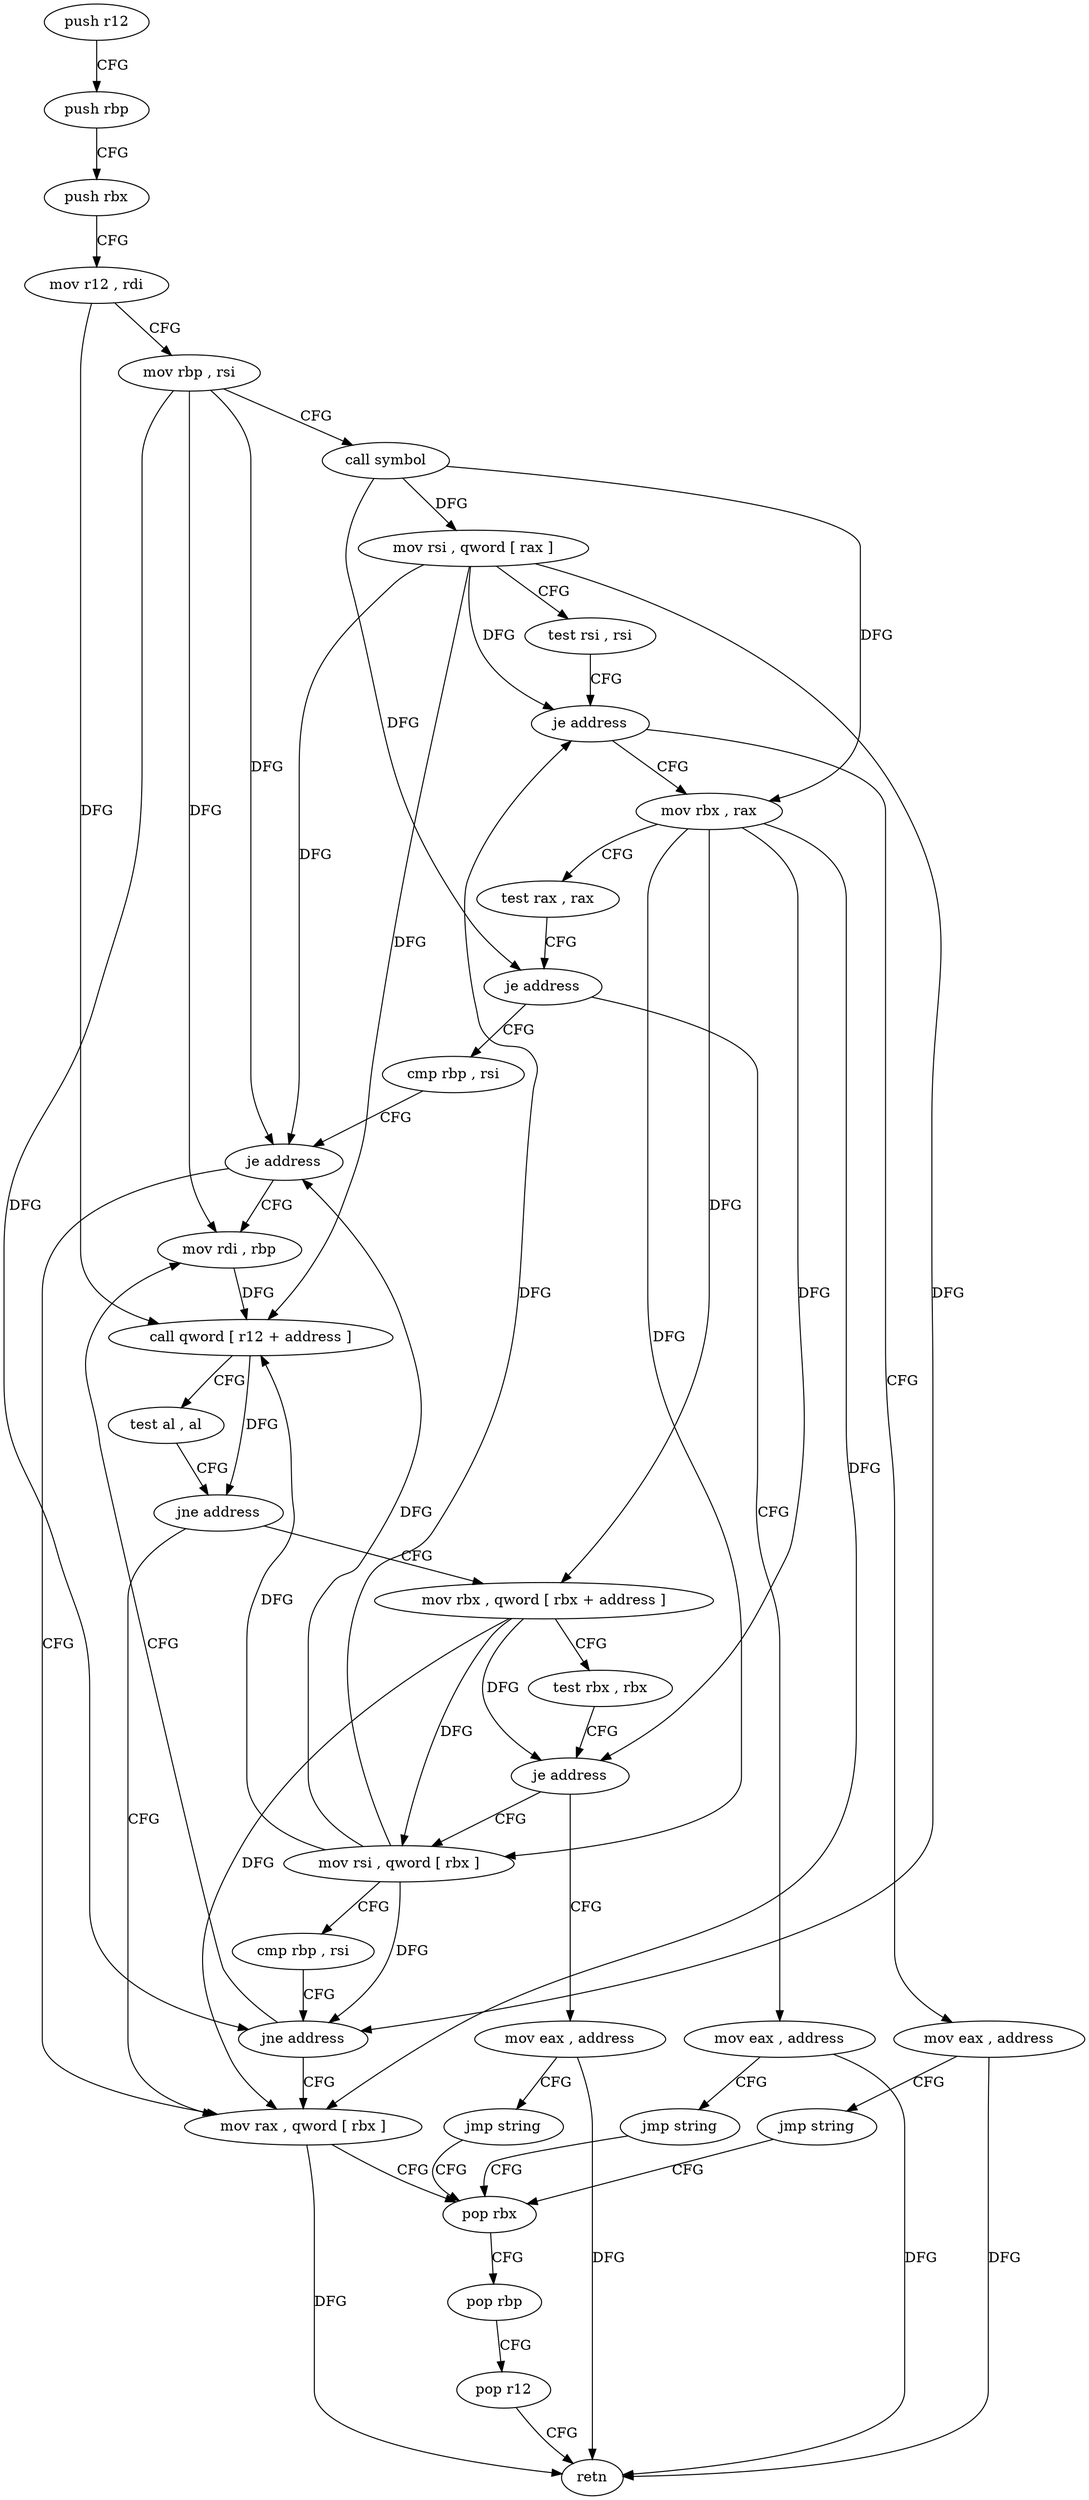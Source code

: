 digraph "func" {
"4276863" [label = "push r12" ]
"4276865" [label = "push rbp" ]
"4276866" [label = "push rbx" ]
"4276867" [label = "mov r12 , rdi" ]
"4276870" [label = "mov rbp , rsi" ]
"4276873" [label = "call symbol" ]
"4276878" [label = "mov rsi , qword [ rax ]" ]
"4276881" [label = "test rsi , rsi" ]
"4276884" [label = "je address" ]
"4276943" [label = "mov eax , address" ]
"4276886" [label = "mov rbx , rax" ]
"4276948" [label = "jmp string" ]
"4276931" [label = "pop rbx" ]
"4276889" [label = "test rax , rax" ]
"4276892" [label = "je address" ]
"4276950" [label = "mov eax , address" ]
"4276894" [label = "cmp rbp , rsi" ]
"4276932" [label = "pop rbp" ]
"4276933" [label = "pop r12" ]
"4276935" [label = "retn" ]
"4276955" [label = "jmp string" ]
"4276897" [label = "je address" ]
"4276928" [label = "mov rax , qword [ rbx ]" ]
"4276899" [label = "mov rdi , rbp" ]
"4276902" [label = "call qword [ r12 + address ]" ]
"4276907" [label = "test al , al" ]
"4276909" [label = "jne address" ]
"4276911" [label = "mov rbx , qword [ rbx + address ]" ]
"4276915" [label = "test rbx , rbx" ]
"4276918" [label = "je address" ]
"4276936" [label = "mov eax , address" ]
"4276920" [label = "mov rsi , qword [ rbx ]" ]
"4276941" [label = "jmp string" ]
"4276923" [label = "cmp rbp , rsi" ]
"4276926" [label = "jne address" ]
"4276863" -> "4276865" [ label = "CFG" ]
"4276865" -> "4276866" [ label = "CFG" ]
"4276866" -> "4276867" [ label = "CFG" ]
"4276867" -> "4276870" [ label = "CFG" ]
"4276867" -> "4276902" [ label = "DFG" ]
"4276870" -> "4276873" [ label = "CFG" ]
"4276870" -> "4276897" [ label = "DFG" ]
"4276870" -> "4276899" [ label = "DFG" ]
"4276870" -> "4276926" [ label = "DFG" ]
"4276873" -> "4276878" [ label = "DFG" ]
"4276873" -> "4276886" [ label = "DFG" ]
"4276873" -> "4276892" [ label = "DFG" ]
"4276878" -> "4276881" [ label = "CFG" ]
"4276878" -> "4276884" [ label = "DFG" ]
"4276878" -> "4276897" [ label = "DFG" ]
"4276878" -> "4276902" [ label = "DFG" ]
"4276878" -> "4276926" [ label = "DFG" ]
"4276881" -> "4276884" [ label = "CFG" ]
"4276884" -> "4276943" [ label = "CFG" ]
"4276884" -> "4276886" [ label = "CFG" ]
"4276943" -> "4276948" [ label = "CFG" ]
"4276943" -> "4276935" [ label = "DFG" ]
"4276886" -> "4276889" [ label = "CFG" ]
"4276886" -> "4276928" [ label = "DFG" ]
"4276886" -> "4276911" [ label = "DFG" ]
"4276886" -> "4276918" [ label = "DFG" ]
"4276886" -> "4276920" [ label = "DFG" ]
"4276948" -> "4276931" [ label = "CFG" ]
"4276931" -> "4276932" [ label = "CFG" ]
"4276889" -> "4276892" [ label = "CFG" ]
"4276892" -> "4276950" [ label = "CFG" ]
"4276892" -> "4276894" [ label = "CFG" ]
"4276950" -> "4276955" [ label = "CFG" ]
"4276950" -> "4276935" [ label = "DFG" ]
"4276894" -> "4276897" [ label = "CFG" ]
"4276932" -> "4276933" [ label = "CFG" ]
"4276933" -> "4276935" [ label = "CFG" ]
"4276955" -> "4276931" [ label = "CFG" ]
"4276897" -> "4276928" [ label = "CFG" ]
"4276897" -> "4276899" [ label = "CFG" ]
"4276928" -> "4276931" [ label = "CFG" ]
"4276928" -> "4276935" [ label = "DFG" ]
"4276899" -> "4276902" [ label = "DFG" ]
"4276902" -> "4276907" [ label = "CFG" ]
"4276902" -> "4276909" [ label = "DFG" ]
"4276907" -> "4276909" [ label = "CFG" ]
"4276909" -> "4276928" [ label = "CFG" ]
"4276909" -> "4276911" [ label = "CFG" ]
"4276911" -> "4276915" [ label = "CFG" ]
"4276911" -> "4276928" [ label = "DFG" ]
"4276911" -> "4276918" [ label = "DFG" ]
"4276911" -> "4276920" [ label = "DFG" ]
"4276915" -> "4276918" [ label = "CFG" ]
"4276918" -> "4276936" [ label = "CFG" ]
"4276918" -> "4276920" [ label = "CFG" ]
"4276936" -> "4276941" [ label = "CFG" ]
"4276936" -> "4276935" [ label = "DFG" ]
"4276920" -> "4276923" [ label = "CFG" ]
"4276920" -> "4276884" [ label = "DFG" ]
"4276920" -> "4276897" [ label = "DFG" ]
"4276920" -> "4276902" [ label = "DFG" ]
"4276920" -> "4276926" [ label = "DFG" ]
"4276941" -> "4276931" [ label = "CFG" ]
"4276923" -> "4276926" [ label = "CFG" ]
"4276926" -> "4276899" [ label = "CFG" ]
"4276926" -> "4276928" [ label = "CFG" ]
}
